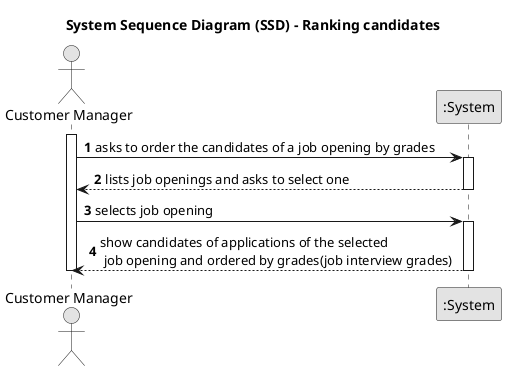 @startuml
skinparam monochrome true
skinparam packageStyle rectangle
skinparam shadowing false

title System Sequence Diagram (SSD) - Ranking candidates

autonumber

actor "Customer Manager" as CMAN
participant ":System" as System

activate CMAN

    CMAN -> System : asks to order the candidates of a job opening by grades
    activate System

     System --> CMAN : lists job openings and asks to select one
        deactivate System

        CMAN -> System : selects job opening
        activate System


        System --> CMAN : show candidates of applications of the selected \n job opening and ordered by grades(job interview grades)
    deactivate System

deactivate CMAN

@enduml
